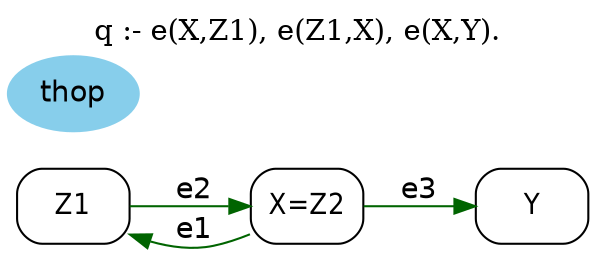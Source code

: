 strict digraph G {
	graph [bb="0,0,269.19,115.04",
		label="q :- e(X,Z1), e(Z1,X), e(X,Y).",
		labelloc=t,
		lheight=0.21,
		lp="134.6,103.54",
		lwidth=2.35,
		rankdir=LR
	];
	node [label="\N"];
	Z1	 [fontname="Helvetica-Narrow",
		height=0.5,
		pos="28.597,20.041",
		shape=box,
		style=rounded,
		width=0.75];
	X	 [fontname="Helvetica-Narrow",
		height=0.5,
		label="X=Z2",
		pos="136.19,20.041",
		shape=box,
		style=rounded,
		width=0.75];
	Z1 -> X	 [color=darkgreen,
		fontname=helvetica,
		label=e2,
		lp="83.195,27.541",
		pos="e,109.05,20.041 55.749,20.041 68.747,20.041 84.521,20.041 98.646,20.041"];
	X -> Z1	 [color=darkgreen,
		fontname=helvetica,
		label=e1,
		lp="83.195,8.5408",
		pos="e,55.733,5.6552 109.15,6.5819 103.36,4.2854 97.179,2.2524 91.195,1.0408 82.714,-0.6762 73.737,0.31162 65.31,2.5464"];
	Y	 [fontname="Helvetica-Narrow",
		height=0.5,
		pos="242.19,20.041",
		shape=box,
		style=rounded,
		width=0.75];
	X -> Y	 [color=darkgreen,
		fontname=helvetica,
		label=e3,
		lp="189.19,27.541",
		pos="e,214.85,20.041 163.22,20.041 175.83,20.041 191.05,20.041 204.74,20.041"];
	thop	 [color=skyblue,
		fillcolor=skyblue,
		fontname=helvetica,
		height=0.5,
		pos="28.597,74.041",
		shape=oval,
		style="filled,rounded",
		width=0.79437];
}
